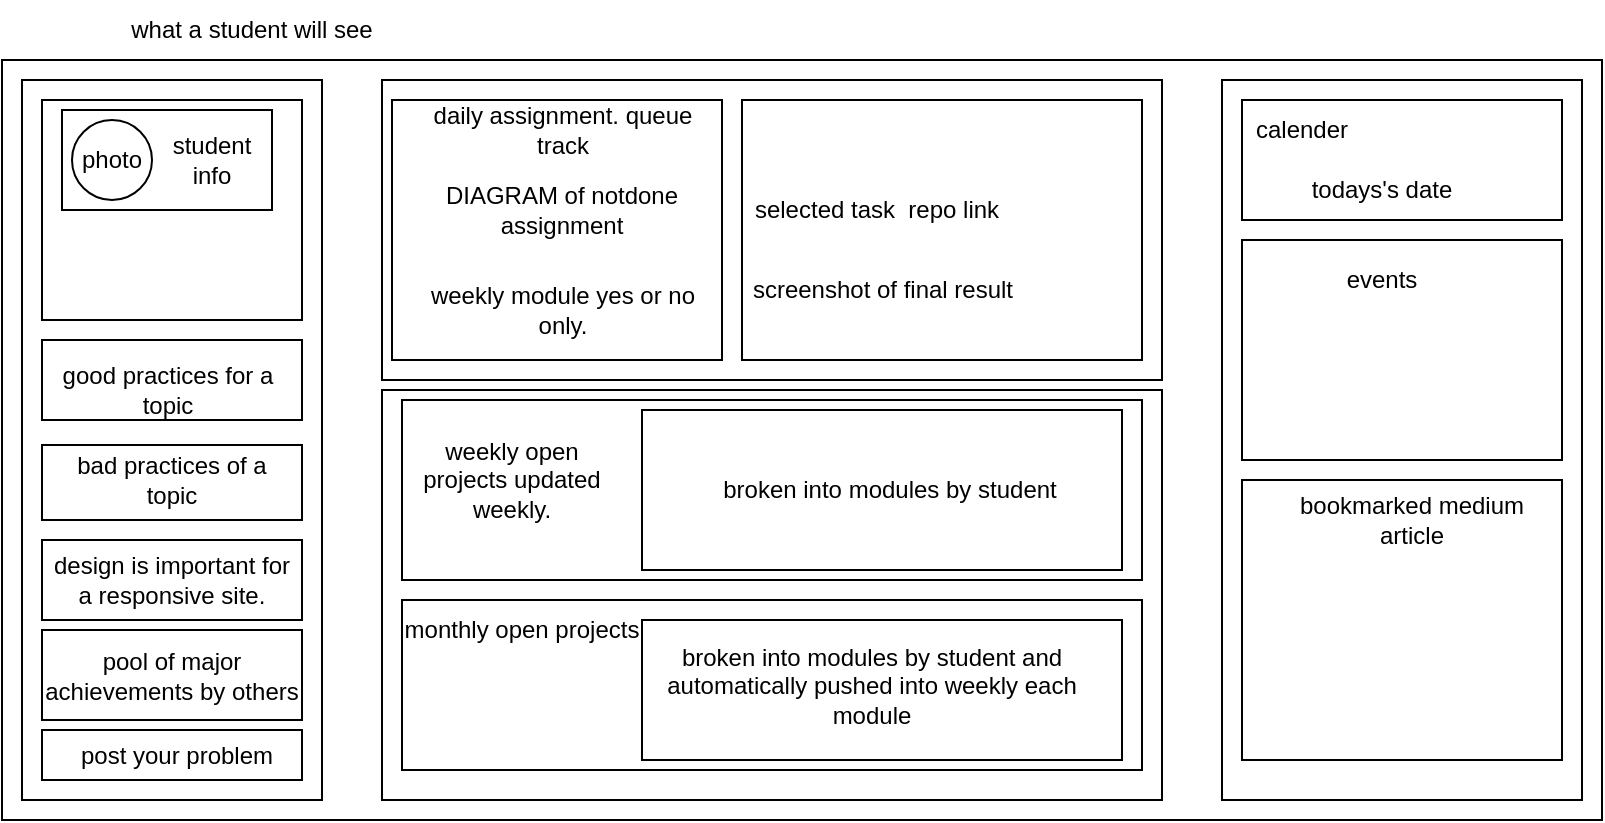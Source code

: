 <mxfile version="21.3.5" type="github">
  <diagram name="Page-1" id="izyPC3DllFYI0m-khQM2">
    <mxGraphModel dx="996" dy="429" grid="1" gridSize="10" guides="1" tooltips="1" connect="1" arrows="1" fold="1" page="1" pageScale="1" pageWidth="850" pageHeight="1100" math="0" shadow="0">
      <root>
        <mxCell id="0" />
        <mxCell id="1" parent="0" />
        <mxCell id="dKtw__6F8dgL1qdr8ua8-1" value="" style="rounded=0;whiteSpace=wrap;html=1;" vertex="1" parent="1">
          <mxGeometry x="20" y="50" width="800" height="380" as="geometry" />
        </mxCell>
        <mxCell id="dKtw__6F8dgL1qdr8ua8-2" value="" style="rounded=0;whiteSpace=wrap;html=1;" vertex="1" parent="1">
          <mxGeometry x="30" y="60" width="150" height="360" as="geometry" />
        </mxCell>
        <mxCell id="dKtw__6F8dgL1qdr8ua8-3" value="" style="rounded=0;whiteSpace=wrap;html=1;" vertex="1" parent="1">
          <mxGeometry x="210" y="60" width="390" height="150" as="geometry" />
        </mxCell>
        <mxCell id="dKtw__6F8dgL1qdr8ua8-4" value="" style="rounded=0;whiteSpace=wrap;html=1;" vertex="1" parent="1">
          <mxGeometry x="630" y="60" width="180" height="360" as="geometry" />
        </mxCell>
        <mxCell id="dKtw__6F8dgL1qdr8ua8-5" value="" style="rounded=0;whiteSpace=wrap;html=1;" vertex="1" parent="1">
          <mxGeometry x="210" y="215" width="390" height="205" as="geometry" />
        </mxCell>
        <mxCell id="dKtw__6F8dgL1qdr8ua8-6" value="" style="rounded=0;whiteSpace=wrap;html=1;" vertex="1" parent="1">
          <mxGeometry x="640" y="70" width="160" height="60" as="geometry" />
        </mxCell>
        <mxCell id="dKtw__6F8dgL1qdr8ua8-7" value="calender" style="text;html=1;strokeColor=none;fillColor=none;align=center;verticalAlign=middle;whiteSpace=wrap;rounded=0;" vertex="1" parent="1">
          <mxGeometry x="640" y="70" width="60" height="30" as="geometry" />
        </mxCell>
        <mxCell id="dKtw__6F8dgL1qdr8ua8-8" value="" style="rounded=0;whiteSpace=wrap;html=1;" vertex="1" parent="1">
          <mxGeometry x="640" y="140" width="160" height="110" as="geometry" />
        </mxCell>
        <mxCell id="dKtw__6F8dgL1qdr8ua8-9" value="events" style="text;html=1;strokeColor=none;fillColor=none;align=center;verticalAlign=middle;whiteSpace=wrap;rounded=0;" vertex="1" parent="1">
          <mxGeometry x="680" y="145" width="60" height="30" as="geometry" />
        </mxCell>
        <mxCell id="dKtw__6F8dgL1qdr8ua8-10" value="todays&#39;s date&lt;br&gt;" style="text;html=1;strokeColor=none;fillColor=none;align=center;verticalAlign=middle;whiteSpace=wrap;rounded=0;" vertex="1" parent="1">
          <mxGeometry x="640" y="100" width="140" height="30" as="geometry" />
        </mxCell>
        <mxCell id="dKtw__6F8dgL1qdr8ua8-11" value="" style="rounded=0;whiteSpace=wrap;html=1;" vertex="1" parent="1">
          <mxGeometry x="220" y="220" width="370" height="90" as="geometry" />
        </mxCell>
        <mxCell id="dKtw__6F8dgL1qdr8ua8-12" value="weekly open projects updated weekly." style="text;html=1;strokeColor=none;fillColor=none;align=center;verticalAlign=middle;whiteSpace=wrap;rounded=0;" vertex="1" parent="1">
          <mxGeometry x="220" y="220" width="110" height="80" as="geometry" />
        </mxCell>
        <mxCell id="dKtw__6F8dgL1qdr8ua8-13" value="" style="rounded=0;whiteSpace=wrap;html=1;" vertex="1" parent="1">
          <mxGeometry x="220" y="320" width="370" height="85" as="geometry" />
        </mxCell>
        <mxCell id="dKtw__6F8dgL1qdr8ua8-14" value="monthly open projects" style="text;html=1;strokeColor=none;fillColor=none;align=center;verticalAlign=middle;whiteSpace=wrap;rounded=0;" vertex="1" parent="1">
          <mxGeometry x="220" y="320" width="120" height="30" as="geometry" />
        </mxCell>
        <mxCell id="dKtw__6F8dgL1qdr8ua8-15" value="" style="rounded=0;whiteSpace=wrap;html=1;" vertex="1" parent="1">
          <mxGeometry x="340" y="225" width="240" height="80" as="geometry" />
        </mxCell>
        <mxCell id="dKtw__6F8dgL1qdr8ua8-16" value="" style="rounded=0;whiteSpace=wrap;html=1;" vertex="1" parent="1">
          <mxGeometry x="340" y="330" width="240" height="70" as="geometry" />
        </mxCell>
        <mxCell id="dKtw__6F8dgL1qdr8ua8-17" value="" style="rounded=0;whiteSpace=wrap;html=1;" vertex="1" parent="1">
          <mxGeometry x="215" y="70" width="165" height="130" as="geometry" />
        </mxCell>
        <mxCell id="dKtw__6F8dgL1qdr8ua8-18" value="daily assignment. queue track" style="text;html=1;strokeColor=none;fillColor=none;align=center;verticalAlign=middle;whiteSpace=wrap;rounded=0;" vertex="1" parent="1">
          <mxGeometry x="221" y="70" width="159" height="30" as="geometry" />
        </mxCell>
        <mxCell id="dKtw__6F8dgL1qdr8ua8-19" value="" style="rounded=0;whiteSpace=wrap;html=1;" vertex="1" parent="1">
          <mxGeometry x="390" y="70" width="200" height="130" as="geometry" />
        </mxCell>
        <mxCell id="dKtw__6F8dgL1qdr8ua8-20" value="selected task&amp;nbsp; repo link" style="text;html=1;strokeColor=none;fillColor=none;align=center;verticalAlign=middle;whiteSpace=wrap;rounded=0;" vertex="1" parent="1">
          <mxGeometry x="350" y="110" width="215" height="30" as="geometry" />
        </mxCell>
        <mxCell id="dKtw__6F8dgL1qdr8ua8-21" value="screenshot of final result" style="text;html=1;strokeColor=none;fillColor=none;align=center;verticalAlign=middle;whiteSpace=wrap;rounded=0;" vertex="1" parent="1">
          <mxGeometry x="362.5" y="150" width="195" height="30" as="geometry" />
        </mxCell>
        <mxCell id="dKtw__6F8dgL1qdr8ua8-22" value="DIAGRAM of notdone assignment" style="text;html=1;strokeColor=none;fillColor=none;align=center;verticalAlign=middle;whiteSpace=wrap;rounded=0;" vertex="1" parent="1">
          <mxGeometry x="210" y="110" width="180" height="30" as="geometry" />
        </mxCell>
        <mxCell id="dKtw__6F8dgL1qdr8ua8-23" value="broken into modules by student" style="text;html=1;strokeColor=none;fillColor=none;align=center;verticalAlign=middle;whiteSpace=wrap;rounded=0;" vertex="1" parent="1">
          <mxGeometry x="370" y="250" width="187.5" height="30" as="geometry" />
        </mxCell>
        <mxCell id="dKtw__6F8dgL1qdr8ua8-24" value="broken into modules by student and automatically pushed into weekly each module" style="text;html=1;strokeColor=none;fillColor=none;align=center;verticalAlign=middle;whiteSpace=wrap;rounded=0;" vertex="1" parent="1">
          <mxGeometry x="340" y="347.5" width="230" height="30" as="geometry" />
        </mxCell>
        <mxCell id="dKtw__6F8dgL1qdr8ua8-25" value="what a student will see" style="text;html=1;strokeColor=none;fillColor=none;align=center;verticalAlign=middle;whiteSpace=wrap;rounded=0;" vertex="1" parent="1">
          <mxGeometry x="50" y="20" width="190" height="30" as="geometry" />
        </mxCell>
        <mxCell id="dKtw__6F8dgL1qdr8ua8-26" value="" style="rounded=0;whiteSpace=wrap;html=1;" vertex="1" parent="1">
          <mxGeometry x="40" y="190" width="130" height="40" as="geometry" />
        </mxCell>
        <mxCell id="dKtw__6F8dgL1qdr8ua8-27" value="good practices for a topic" style="text;html=1;strokeColor=none;fillColor=none;align=center;verticalAlign=middle;whiteSpace=wrap;rounded=0;" vertex="1" parent="1">
          <mxGeometry x="47.5" y="200" width="110" height="30" as="geometry" />
        </mxCell>
        <mxCell id="dKtw__6F8dgL1qdr8ua8-28" value="" style="rounded=0;whiteSpace=wrap;html=1;" vertex="1" parent="1">
          <mxGeometry x="40" y="242.5" width="130" height="37.5" as="geometry" />
        </mxCell>
        <mxCell id="dKtw__6F8dgL1qdr8ua8-29" value="bad practices of a topic" style="text;html=1;strokeColor=none;fillColor=none;align=center;verticalAlign=middle;whiteSpace=wrap;rounded=0;" vertex="1" parent="1">
          <mxGeometry x="50" y="250" width="110" height="20" as="geometry" />
        </mxCell>
        <mxCell id="dKtw__6F8dgL1qdr8ua8-30" value="weekly module yes or no only." style="text;html=1;strokeColor=none;fillColor=none;align=center;verticalAlign=middle;whiteSpace=wrap;rounded=0;" vertex="1" parent="1">
          <mxGeometry x="221" y="160" width="159" height="30" as="geometry" />
        </mxCell>
        <mxCell id="dKtw__6F8dgL1qdr8ua8-31" value="" style="rounded=0;whiteSpace=wrap;html=1;" vertex="1" parent="1">
          <mxGeometry x="40" y="70" width="130" height="110" as="geometry" />
        </mxCell>
        <mxCell id="dKtw__6F8dgL1qdr8ua8-32" value="" style="rounded=0;whiteSpace=wrap;html=1;" vertex="1" parent="1">
          <mxGeometry x="50" y="75" width="105" height="50" as="geometry" />
        </mxCell>
        <mxCell id="dKtw__6F8dgL1qdr8ua8-33" value="student info" style="text;html=1;strokeColor=none;fillColor=none;align=center;verticalAlign=middle;whiteSpace=wrap;rounded=0;" vertex="1" parent="1">
          <mxGeometry x="95" y="85" width="60" height="30" as="geometry" />
        </mxCell>
        <mxCell id="dKtw__6F8dgL1qdr8ua8-34" value="" style="ellipse;whiteSpace=wrap;html=1;aspect=fixed;" vertex="1" parent="1">
          <mxGeometry x="55" y="80" width="40" height="40" as="geometry" />
        </mxCell>
        <mxCell id="dKtw__6F8dgL1qdr8ua8-35" value="photo" style="text;html=1;strokeColor=none;fillColor=none;align=center;verticalAlign=middle;whiteSpace=wrap;rounded=0;" vertex="1" parent="1">
          <mxGeometry x="45" y="85" width="60" height="30" as="geometry" />
        </mxCell>
        <mxCell id="dKtw__6F8dgL1qdr8ua8-36" value="" style="rounded=0;whiteSpace=wrap;html=1;" vertex="1" parent="1">
          <mxGeometry x="40" y="290" width="130" height="40" as="geometry" />
        </mxCell>
        <mxCell id="dKtw__6F8dgL1qdr8ua8-37" value="design is important for a responsive site." style="text;html=1;strokeColor=none;fillColor=none;align=center;verticalAlign=middle;whiteSpace=wrap;rounded=0;" vertex="1" parent="1">
          <mxGeometry x="40" y="295" width="130" height="30" as="geometry" />
        </mxCell>
        <mxCell id="dKtw__6F8dgL1qdr8ua8-40" value="" style="rounded=0;whiteSpace=wrap;html=1;" vertex="1" parent="1">
          <mxGeometry x="40" y="335" width="130" height="45" as="geometry" />
        </mxCell>
        <mxCell id="dKtw__6F8dgL1qdr8ua8-41" value="pool of major achievements by others" style="text;html=1;strokeColor=none;fillColor=none;align=center;verticalAlign=middle;whiteSpace=wrap;rounded=0;" vertex="1" parent="1">
          <mxGeometry x="40" y="342.5" width="130" height="30" as="geometry" />
        </mxCell>
        <mxCell id="dKtw__6F8dgL1qdr8ua8-43" value="" style="rounded=0;whiteSpace=wrap;html=1;" vertex="1" parent="1">
          <mxGeometry x="40" y="385" width="130" height="25" as="geometry" />
        </mxCell>
        <mxCell id="dKtw__6F8dgL1qdr8ua8-44" value="post your problem" style="text;html=1;strokeColor=none;fillColor=none;align=center;verticalAlign=middle;whiteSpace=wrap;rounded=0;" vertex="1" parent="1">
          <mxGeometry x="55" y="382.5" width="105" height="30" as="geometry" />
        </mxCell>
        <mxCell id="dKtw__6F8dgL1qdr8ua8-45" value="" style="rounded=0;whiteSpace=wrap;html=1;" vertex="1" parent="1">
          <mxGeometry x="640" y="260" width="160" height="140" as="geometry" />
        </mxCell>
        <mxCell id="dKtw__6F8dgL1qdr8ua8-46" value="bookmarked medium article" style="text;html=1;strokeColor=none;fillColor=none;align=center;verticalAlign=middle;whiteSpace=wrap;rounded=0;" vertex="1" parent="1">
          <mxGeometry x="660" y="265" width="130" height="30" as="geometry" />
        </mxCell>
      </root>
    </mxGraphModel>
  </diagram>
</mxfile>
